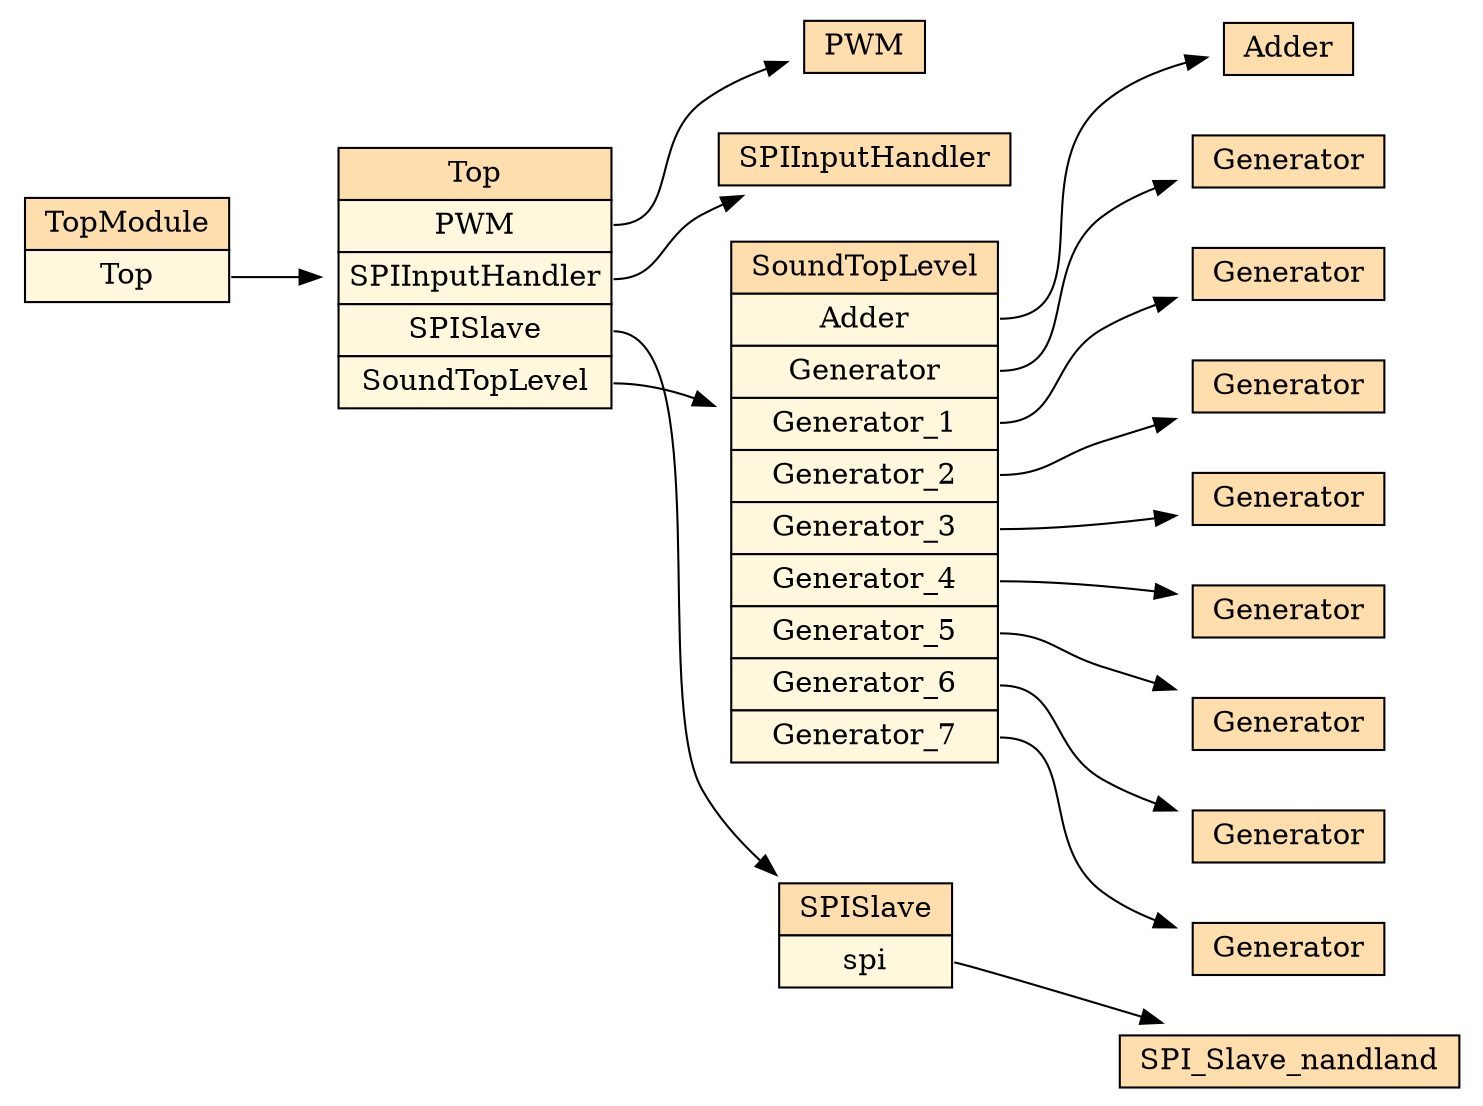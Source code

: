 digraph TopModule_hierarchy { rankdir="TB" 
 node [shape="rectangle"]; 
rankdir="LR" 
stylesheet = "styles.css"
module_1 [shape= "plaintext" href="TopModule.dot.svg" label=<

<TABLE BORDER="0" CELLBORDER="1" CELLSPACING="0" CELLPADDING="4" >
      
  <TR >
    <TD BGCOLOR="#FFDEAD" > TopModule </TD>
  </TR>
        
  <TR>
    <TD PORT="module_2" BGCOLOR="#FFF8DC" >Top</TD>
  </TR>
        
</TABLE>>];

      module_2 [shape= "plaintext" href="Top.dot.svg" label=<

<TABLE BORDER="0" CELLBORDER="1" CELLSPACING="0" CELLPADDING="4" >
      
  <TR >
    <TD BGCOLOR="#FFDEAD" > Top </TD>
  </TR>
        
  <TR>
    <TD PORT="module_14" BGCOLOR="#FFF8DC" >PWM</TD>
  </TR>
        
  <TR>
    <TD PORT="module_13" BGCOLOR="#FFF8DC" >SPIInputHandler</TD>
  </TR>
        
  <TR>
    <TD PORT="module_15" BGCOLOR="#FFF8DC" >SPISlave</TD>
  </TR>
        
  <TR>
    <TD PORT="module_3" BGCOLOR="#FFF8DC" >SoundTopLevel</TD>
  </TR>
        
</TABLE>>];

      module_3 [shape= "plaintext" href="SoundTopLevel.dot.svg" label=<

<TABLE BORDER="0" CELLBORDER="1" CELLSPACING="0" CELLPADDING="4" >
      
  <TR >
    <TD BGCOLOR="#FFDEAD" > SoundTopLevel </TD>
  </TR>
        
  <TR>
    <TD PORT="module_12" BGCOLOR="#FFF8DC" >Adder</TD>
  </TR>
        
  <TR>
    <TD PORT="module_11" BGCOLOR="#FFF8DC" >Generator</TD>
  </TR>
        
  <TR>
    <TD PORT="module_6" BGCOLOR="#FFF8DC" >Generator_1</TD>
  </TR>
        
  <TR>
    <TD PORT="module_4" BGCOLOR="#FFF8DC" >Generator_2</TD>
  </TR>
        
  <TR>
    <TD PORT="module_8" BGCOLOR="#FFF8DC" >Generator_3</TD>
  </TR>
        
  <TR>
    <TD PORT="module_7" BGCOLOR="#FFF8DC" >Generator_4</TD>
  </TR>
        
  <TR>
    <TD PORT="module_9" BGCOLOR="#FFF8DC" >Generator_5</TD>
  </TR>
        
  <TR>
    <TD PORT="module_5" BGCOLOR="#FFF8DC" >Generator_6</TD>
  </TR>
        
  <TR>
    <TD PORT="module_10" BGCOLOR="#FFF8DC" >Generator_7</TD>
  </TR>
        
</TABLE>>];

      module_4 [shape= "plaintext" href="Generator.dot.svg" label=<

<TABLE BORDER="0" CELLBORDER="1" CELLSPACING="0" CELLPADDING="4" >
      
  <TR >
    <TD BGCOLOR="#FFDEAD" > Generator </TD>
  </TR>
        
</TABLE>>];

      module_5 [shape= "plaintext" href="Generator.dot.svg" label=<

<TABLE BORDER="0" CELLBORDER="1" CELLSPACING="0" CELLPADDING="4" >
      
  <TR >
    <TD BGCOLOR="#FFDEAD" > Generator </TD>
  </TR>
        
</TABLE>>];

      module_6 [shape= "plaintext" href="Generator.dot.svg" label=<

<TABLE BORDER="0" CELLBORDER="1" CELLSPACING="0" CELLPADDING="4" >
      
  <TR >
    <TD BGCOLOR="#FFDEAD" > Generator </TD>
  </TR>
        
</TABLE>>];

      module_7 [shape= "plaintext" href="Generator.dot.svg" label=<

<TABLE BORDER="0" CELLBORDER="1" CELLSPACING="0" CELLPADDING="4" >
      
  <TR >
    <TD BGCOLOR="#FFDEAD" > Generator </TD>
  </TR>
        
</TABLE>>];

      module_8 [shape= "plaintext" href="Generator.dot.svg" label=<

<TABLE BORDER="0" CELLBORDER="1" CELLSPACING="0" CELLPADDING="4" >
      
  <TR >
    <TD BGCOLOR="#FFDEAD" > Generator </TD>
  </TR>
        
</TABLE>>];

      module_9 [shape= "plaintext" href="Generator.dot.svg" label=<

<TABLE BORDER="0" CELLBORDER="1" CELLSPACING="0" CELLPADDING="4" >
      
  <TR >
    <TD BGCOLOR="#FFDEAD" > Generator </TD>
  </TR>
        
</TABLE>>];

      module_10 [shape= "plaintext" href="Generator.dot.svg" label=<

<TABLE BORDER="0" CELLBORDER="1" CELLSPACING="0" CELLPADDING="4" >
      
  <TR >
    <TD BGCOLOR="#FFDEAD" > Generator </TD>
  </TR>
        
</TABLE>>];

      module_11 [shape= "plaintext" href="Generator.dot.svg" label=<

<TABLE BORDER="0" CELLBORDER="1" CELLSPACING="0" CELLPADDING="4" >
      
  <TR >
    <TD BGCOLOR="#FFDEAD" > Generator </TD>
  </TR>
        
</TABLE>>];

      module_12 [shape= "plaintext" href="Adder.dot.svg" label=<

<TABLE BORDER="0" CELLBORDER="1" CELLSPACING="0" CELLPADDING="4" >
      
  <TR >
    <TD BGCOLOR="#FFDEAD" > Adder </TD>
  </TR>
        
</TABLE>>];

      module_13 [shape= "plaintext" href="SPIInputHandler.dot.svg" label=<

<TABLE BORDER="0" CELLBORDER="1" CELLSPACING="0" CELLPADDING="4" >
      
  <TR >
    <TD BGCOLOR="#FFDEAD" > SPIInputHandler </TD>
  </TR>
        
</TABLE>>];

      module_14 [shape= "plaintext" href="PWM.dot.svg" label=<

<TABLE BORDER="0" CELLBORDER="1" CELLSPACING="0" CELLPADDING="4" >
      
  <TR >
    <TD BGCOLOR="#FFDEAD" > PWM </TD>
  </TR>
        
</TABLE>>];

      module_15 [shape= "plaintext" href="SPISlave.dot.svg" label=<

<TABLE BORDER="0" CELLBORDER="1" CELLSPACING="0" CELLPADDING="4" >
      
  <TR >
    <TD BGCOLOR="#FFDEAD" > SPISlave </TD>
  </TR>
        
  <TR>
    <TD PORT="module_16" BGCOLOR="#FFF8DC" >spi</TD>
  </TR>
        
</TABLE>>];

      module_16 [shape= "plaintext" href="SPI_Slave_nandland.dot.svg" label=<

<TABLE BORDER="0" CELLBORDER="1" CELLSPACING="0" CELLPADDING="4" >
      
  <TR >
    <TD BGCOLOR="#FFDEAD" > SPI_Slave_nandland </TD>
  </TR>
        
</TABLE>>];

      module_3:module_4 -> module_4
module_3:module_5 -> module_5
module_3:module_6 -> module_6
module_3:module_7 -> module_7
module_3:module_8 -> module_8
module_3:module_9 -> module_9
module_3:module_10 -> module_10
module_3:module_11 -> module_11
module_3:module_12 -> module_12
module_2:module_3 -> module_3
module_2:module_13 -> module_13
module_2:module_14 -> module_14
module_15:module_16 -> module_16
module_2:module_15 -> module_15
module_1:module_2 -> module_2
}